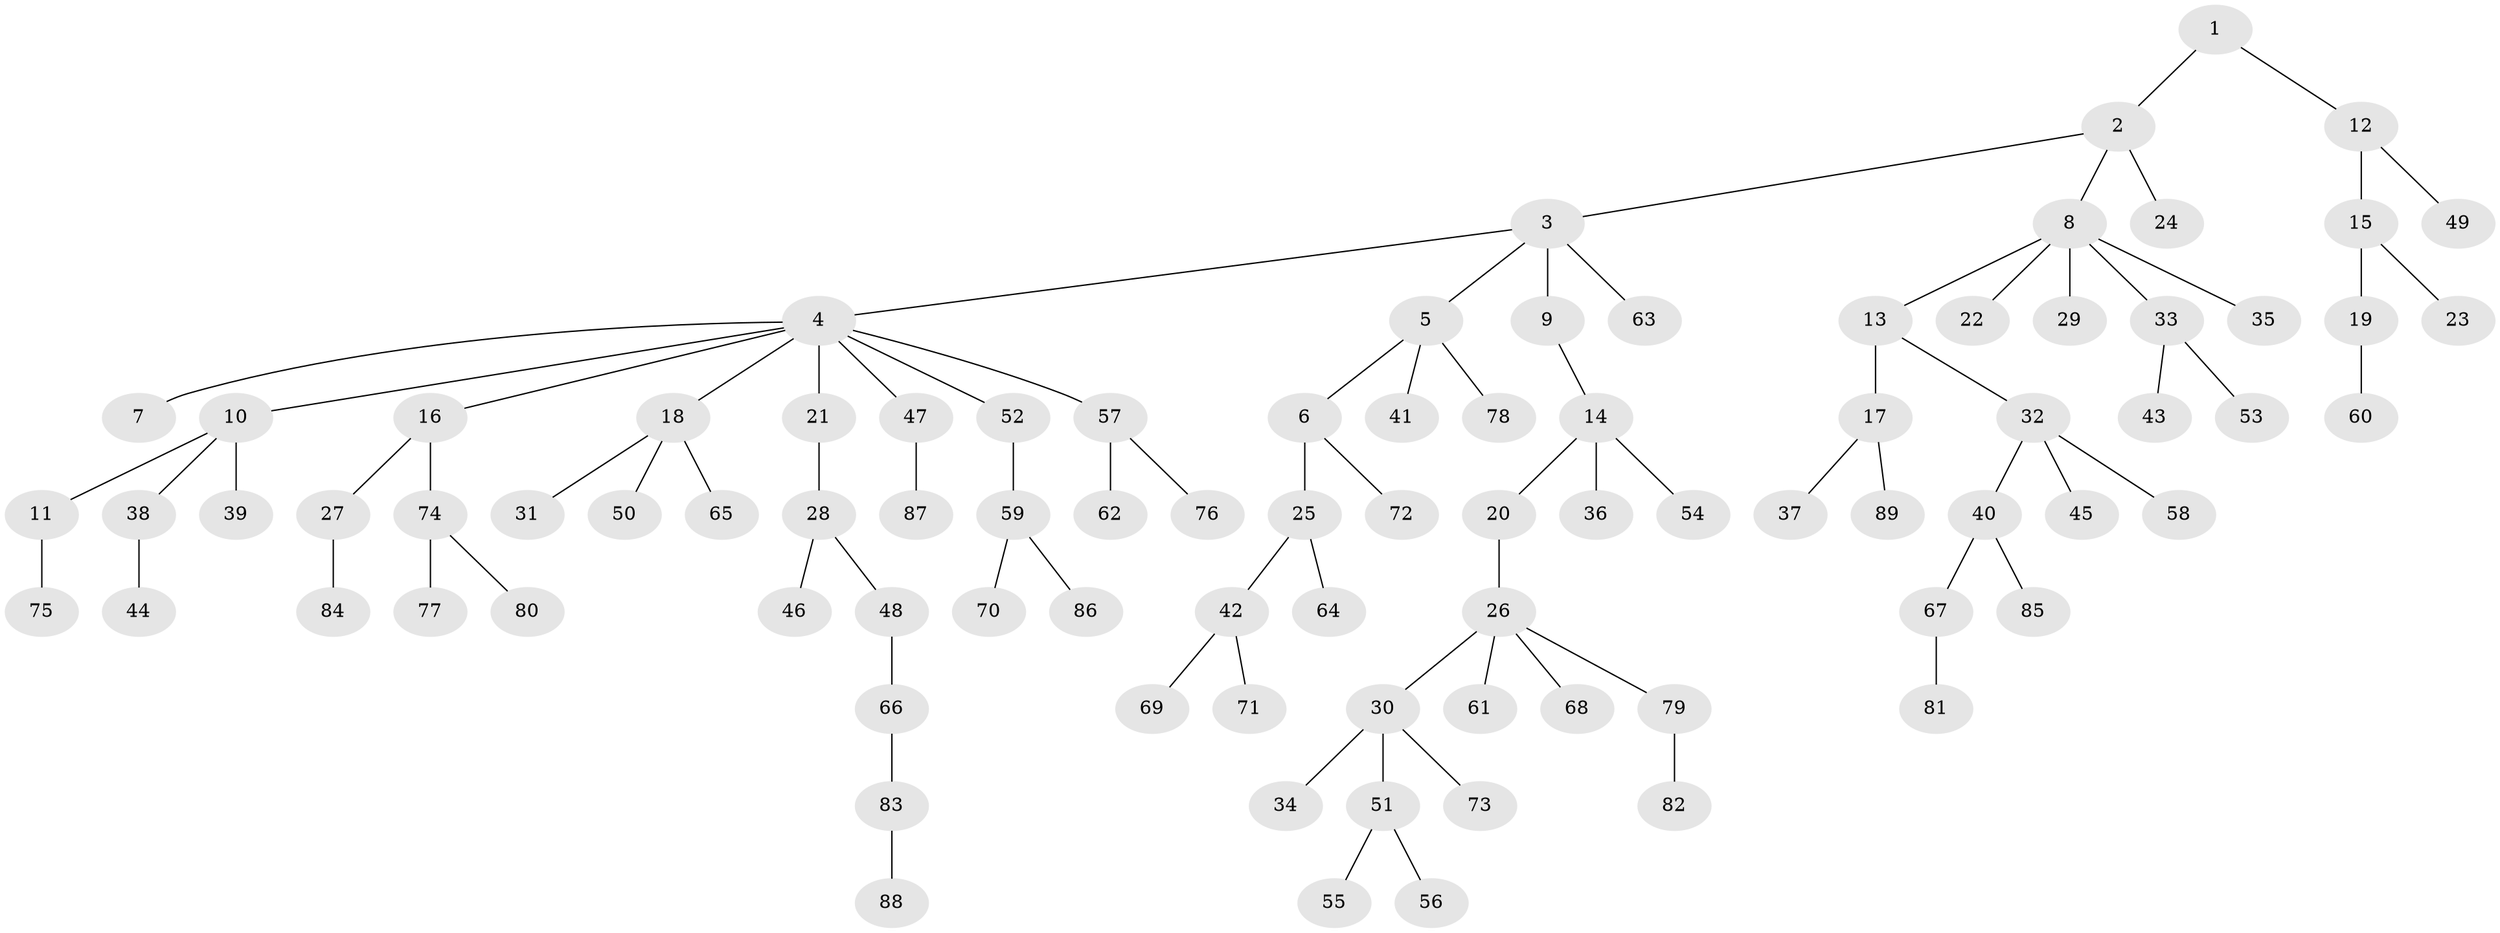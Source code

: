 // coarse degree distribution, {2: 0.26229508196721313, 3: 0.08196721311475409, 4: 0.04918032786885246, 11: 0.01639344262295082, 5: 0.03278688524590164, 1: 0.5409836065573771, 7: 0.01639344262295082}
// Generated by graph-tools (version 1.1) at 2025/42/03/06/25 10:42:06]
// undirected, 89 vertices, 88 edges
graph export_dot {
graph [start="1"]
  node [color=gray90,style=filled];
  1;
  2;
  3;
  4;
  5;
  6;
  7;
  8;
  9;
  10;
  11;
  12;
  13;
  14;
  15;
  16;
  17;
  18;
  19;
  20;
  21;
  22;
  23;
  24;
  25;
  26;
  27;
  28;
  29;
  30;
  31;
  32;
  33;
  34;
  35;
  36;
  37;
  38;
  39;
  40;
  41;
  42;
  43;
  44;
  45;
  46;
  47;
  48;
  49;
  50;
  51;
  52;
  53;
  54;
  55;
  56;
  57;
  58;
  59;
  60;
  61;
  62;
  63;
  64;
  65;
  66;
  67;
  68;
  69;
  70;
  71;
  72;
  73;
  74;
  75;
  76;
  77;
  78;
  79;
  80;
  81;
  82;
  83;
  84;
  85;
  86;
  87;
  88;
  89;
  1 -- 2;
  1 -- 12;
  2 -- 3;
  2 -- 8;
  2 -- 24;
  3 -- 4;
  3 -- 5;
  3 -- 9;
  3 -- 63;
  4 -- 7;
  4 -- 10;
  4 -- 16;
  4 -- 18;
  4 -- 21;
  4 -- 47;
  4 -- 52;
  4 -- 57;
  5 -- 6;
  5 -- 41;
  5 -- 78;
  6 -- 25;
  6 -- 72;
  8 -- 13;
  8 -- 22;
  8 -- 29;
  8 -- 33;
  8 -- 35;
  9 -- 14;
  10 -- 11;
  10 -- 38;
  10 -- 39;
  11 -- 75;
  12 -- 15;
  12 -- 49;
  13 -- 17;
  13 -- 32;
  14 -- 20;
  14 -- 36;
  14 -- 54;
  15 -- 19;
  15 -- 23;
  16 -- 27;
  16 -- 74;
  17 -- 37;
  17 -- 89;
  18 -- 31;
  18 -- 50;
  18 -- 65;
  19 -- 60;
  20 -- 26;
  21 -- 28;
  25 -- 42;
  25 -- 64;
  26 -- 30;
  26 -- 61;
  26 -- 68;
  26 -- 79;
  27 -- 84;
  28 -- 46;
  28 -- 48;
  30 -- 34;
  30 -- 51;
  30 -- 73;
  32 -- 40;
  32 -- 45;
  32 -- 58;
  33 -- 43;
  33 -- 53;
  38 -- 44;
  40 -- 67;
  40 -- 85;
  42 -- 69;
  42 -- 71;
  47 -- 87;
  48 -- 66;
  51 -- 55;
  51 -- 56;
  52 -- 59;
  57 -- 62;
  57 -- 76;
  59 -- 70;
  59 -- 86;
  66 -- 83;
  67 -- 81;
  74 -- 77;
  74 -- 80;
  79 -- 82;
  83 -- 88;
}
